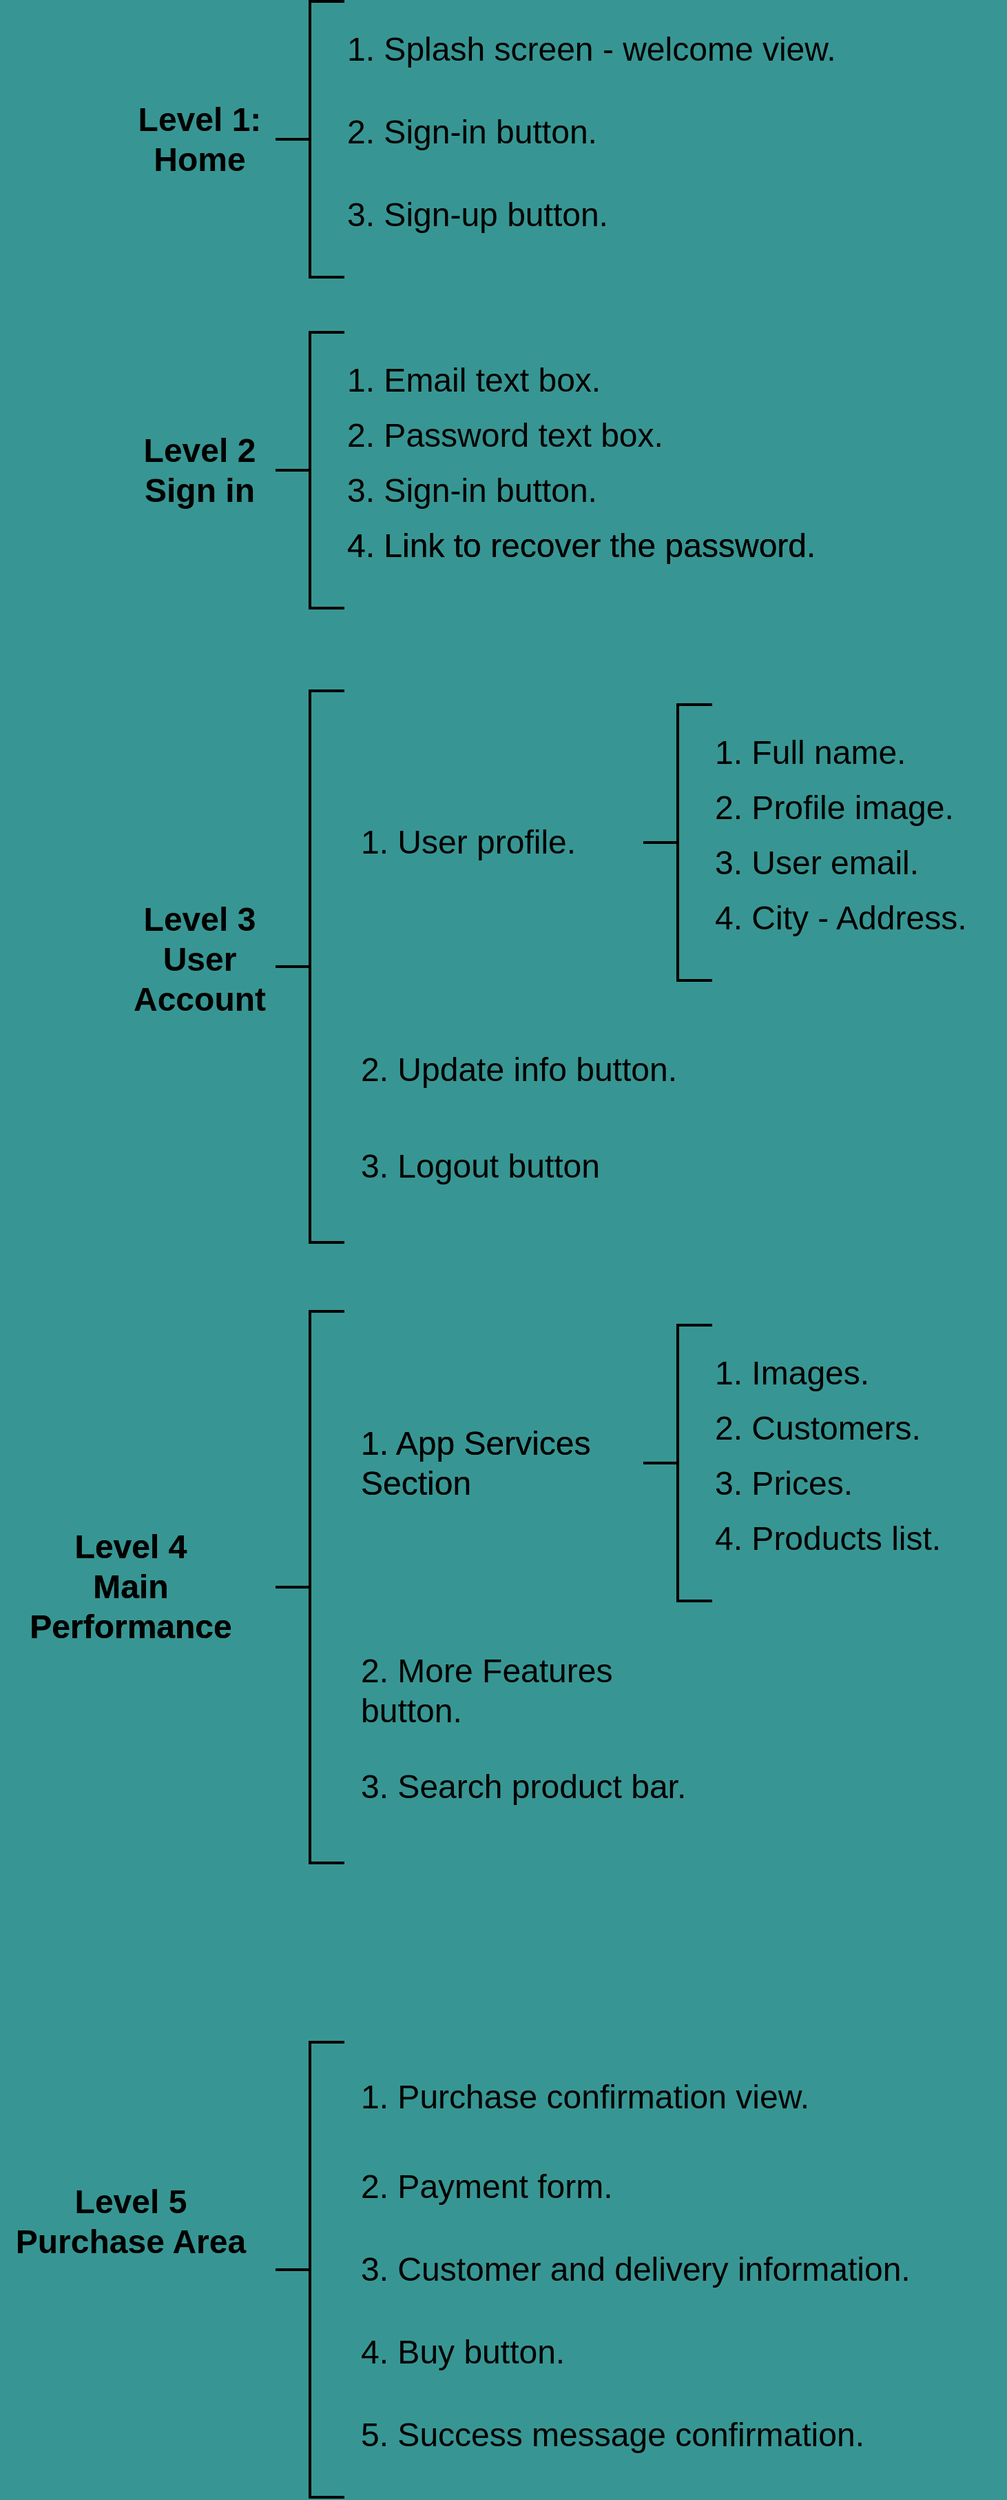 <mxfile version="20.8.18" type="github">
  <diagram name="Página-1" id="5FLPpfYfbuW2A5UojxIr">
    <mxGraphModel dx="2361" dy="1106" grid="0" gridSize="10" guides="1" tooltips="1" connect="1" arrows="1" fold="1" page="0" pageScale="1" pageWidth="827" pageHeight="1169" background="#379693" math="0" shadow="0">
      <root>
        <mxCell id="0" />
        <mxCell id="1" parent="0" />
        <mxCell id="kRpjeAVi8ghjUZTDgTd5-1" value="&lt;font style=&quot;font-size: 24px;&quot;&gt;&lt;b&gt;Level 1:&lt;br&gt;Home&lt;br&gt;&lt;/b&gt;&lt;/font&gt;" style="text;html=1;strokeColor=none;fillColor=none;align=center;verticalAlign=middle;whiteSpace=wrap;rounded=0;" vertex="1" parent="1">
          <mxGeometry x="20" y="145" width="110" height="30" as="geometry" />
        </mxCell>
        <mxCell id="kRpjeAVi8ghjUZTDgTd5-2" value="" style="strokeWidth=2;html=1;shape=mxgraph.flowchart.annotation_2;align=left;labelPosition=right;pointerEvents=1;fontSize=24;" vertex="1" parent="1">
          <mxGeometry x="130" y="60" width="50" height="200" as="geometry" />
        </mxCell>
        <mxCell id="kRpjeAVi8ghjUZTDgTd5-3" value="1. Splash screen - welcome view.&amp;nbsp;" style="text;html=1;strokeColor=none;fillColor=none;align=left;verticalAlign=middle;whiteSpace=wrap;rounded=0;fontSize=24;" vertex="1" parent="1">
          <mxGeometry x="180" y="80" width="380" height="30" as="geometry" />
        </mxCell>
        <mxCell id="kRpjeAVi8ghjUZTDgTd5-4" value="2. Sign-in button." style="text;html=1;strokeColor=none;fillColor=none;align=left;verticalAlign=middle;whiteSpace=wrap;rounded=0;fontSize=24;" vertex="1" parent="1">
          <mxGeometry x="180" y="140" width="300" height="30" as="geometry" />
        </mxCell>
        <mxCell id="kRpjeAVi8ghjUZTDgTd5-5" value="3. Sign-up button." style="text;html=1;strokeColor=none;fillColor=none;align=left;verticalAlign=middle;whiteSpace=wrap;rounded=0;fontSize=24;" vertex="1" parent="1">
          <mxGeometry x="180" y="200" width="300" height="30" as="geometry" />
        </mxCell>
        <mxCell id="kRpjeAVi8ghjUZTDgTd5-6" value="&lt;font style=&quot;font-size: 24px;&quot;&gt;&lt;b&gt;Level 2 Sign in&lt;/b&gt;&lt;/font&gt;" style="text;html=1;strokeColor=none;fillColor=none;align=center;verticalAlign=middle;whiteSpace=wrap;rounded=0;" vertex="1" parent="1">
          <mxGeometry x="20" y="385" width="110" height="30" as="geometry" />
        </mxCell>
        <mxCell id="kRpjeAVi8ghjUZTDgTd5-7" value="" style="strokeWidth=2;html=1;shape=mxgraph.flowchart.annotation_2;align=left;labelPosition=right;pointerEvents=1;fontSize=24;" vertex="1" parent="1">
          <mxGeometry x="130" y="300" width="50" height="200" as="geometry" />
        </mxCell>
        <mxCell id="kRpjeAVi8ghjUZTDgTd5-8" value="1. Email text box." style="text;html=1;strokeColor=none;fillColor=none;align=left;verticalAlign=middle;whiteSpace=wrap;rounded=0;fontSize=24;" vertex="1" parent="1">
          <mxGeometry x="180" y="320" width="380" height="30" as="geometry" />
        </mxCell>
        <mxCell id="kRpjeAVi8ghjUZTDgTd5-9" value="2. Password text box." style="text;html=1;strokeColor=none;fillColor=none;align=left;verticalAlign=middle;whiteSpace=wrap;rounded=0;fontSize=24;" vertex="1" parent="1">
          <mxGeometry x="180" y="360" width="300" height="30" as="geometry" />
        </mxCell>
        <mxCell id="kRpjeAVi8ghjUZTDgTd5-10" value="3. Sign-in button." style="text;html=1;strokeColor=none;fillColor=none;align=left;verticalAlign=middle;whiteSpace=wrap;rounded=0;fontSize=24;" vertex="1" parent="1">
          <mxGeometry x="180" y="400" width="300" height="30" as="geometry" />
        </mxCell>
        <mxCell id="kRpjeAVi8ghjUZTDgTd5-11" value="4. Link to recover the password." style="text;html=1;strokeColor=none;fillColor=none;align=left;verticalAlign=middle;whiteSpace=wrap;rounded=0;fontSize=24;" vertex="1" parent="1">
          <mxGeometry x="180" y="440" width="370" height="30" as="geometry" />
        </mxCell>
        <mxCell id="kRpjeAVi8ghjUZTDgTd5-12" value="&lt;font style=&quot;font-size: 24px;&quot;&gt;&lt;b&gt;Level 3 User Account&lt;/b&gt;&lt;/font&gt;" style="text;html=1;strokeColor=none;fillColor=none;align=center;verticalAlign=middle;whiteSpace=wrap;rounded=0;" vertex="1" parent="1">
          <mxGeometry x="20" y="740" width="110" height="30" as="geometry" />
        </mxCell>
        <mxCell id="kRpjeAVi8ghjUZTDgTd5-13" value="" style="strokeWidth=2;html=1;shape=mxgraph.flowchart.annotation_2;align=left;labelPosition=right;pointerEvents=1;fontSize=24;" vertex="1" parent="1">
          <mxGeometry x="130" y="560" width="50" height="400" as="geometry" />
        </mxCell>
        <mxCell id="kRpjeAVi8ghjUZTDgTd5-15" value="" style="strokeWidth=2;html=1;shape=mxgraph.flowchart.annotation_2;align=left;labelPosition=right;pointerEvents=1;fontSize=24;" vertex="1" parent="1">
          <mxGeometry x="130" y="300" width="50" height="200" as="geometry" />
        </mxCell>
        <mxCell id="kRpjeAVi8ghjUZTDgTd5-16" value="4. Link to recover the password." style="text;html=1;strokeColor=none;fillColor=none;align=left;verticalAlign=middle;whiteSpace=wrap;rounded=0;fontSize=24;" vertex="1" parent="1">
          <mxGeometry x="180" y="440" width="370" height="30" as="geometry" />
        </mxCell>
        <mxCell id="kRpjeAVi8ghjUZTDgTd5-17" value="1. Full name." style="text;html=1;strokeColor=none;fillColor=none;align=left;verticalAlign=middle;whiteSpace=wrap;rounded=0;fontSize=24;" vertex="1" parent="1">
          <mxGeometry x="447" y="590" width="163" height="30" as="geometry" />
        </mxCell>
        <mxCell id="kRpjeAVi8ghjUZTDgTd5-18" value="2. Profile image." style="text;html=1;strokeColor=none;fillColor=none;align=left;verticalAlign=middle;whiteSpace=wrap;rounded=0;fontSize=24;" vertex="1" parent="1">
          <mxGeometry x="447" y="630" width="203" height="30" as="geometry" />
        </mxCell>
        <mxCell id="kRpjeAVi8ghjUZTDgTd5-19" value="" style="strokeWidth=2;html=1;shape=mxgraph.flowchart.annotation_2;align=left;labelPosition=right;pointerEvents=1;fontSize=24;" vertex="1" parent="1">
          <mxGeometry x="397" y="570" width="50" height="200" as="geometry" />
        </mxCell>
        <mxCell id="kRpjeAVi8ghjUZTDgTd5-20" value="4. City - Address." style="text;html=1;strokeColor=none;fillColor=none;align=left;verticalAlign=middle;whiteSpace=wrap;rounded=0;fontSize=24;" vertex="1" parent="1">
          <mxGeometry x="447" y="710" width="213" height="30" as="geometry" />
        </mxCell>
        <mxCell id="kRpjeAVi8ghjUZTDgTd5-21" value="3. User email." style="text;html=1;strokeColor=none;fillColor=none;align=left;verticalAlign=middle;whiteSpace=wrap;rounded=0;fontSize=24;" vertex="1" parent="1">
          <mxGeometry x="447" y="670" width="183" height="30" as="geometry" />
        </mxCell>
        <mxCell id="kRpjeAVi8ghjUZTDgTd5-28" value="1. User profile." style="text;html=1;strokeColor=none;fillColor=none;align=left;verticalAlign=middle;whiteSpace=wrap;rounded=0;fontSize=24;" vertex="1" parent="1">
          <mxGeometry x="190" y="655" width="170" height="30" as="geometry" />
        </mxCell>
        <mxCell id="kRpjeAVi8ghjUZTDgTd5-29" value="2. Update info button." style="text;html=1;strokeColor=none;fillColor=none;align=left;verticalAlign=middle;whiteSpace=wrap;rounded=0;fontSize=24;" vertex="1" parent="1">
          <mxGeometry x="190" y="820" width="250" height="30" as="geometry" />
        </mxCell>
        <mxCell id="kRpjeAVi8ghjUZTDgTd5-30" value="3. Logout button" style="text;html=1;strokeColor=none;fillColor=none;align=left;verticalAlign=middle;whiteSpace=wrap;rounded=0;fontSize=24;" vertex="1" parent="1">
          <mxGeometry x="190" y="890" width="250" height="30" as="geometry" />
        </mxCell>
        <mxCell id="kRpjeAVi8ghjUZTDgTd5-31" value="&lt;font style=&quot;font-size: 24px;&quot;&gt;&lt;b&gt;Level 4 &lt;br&gt;Main Performance&lt;/b&gt;&lt;/font&gt;" style="text;html=1;strokeColor=none;fillColor=none;align=center;verticalAlign=middle;whiteSpace=wrap;rounded=0;" vertex="1" parent="1">
          <mxGeometry x="-70" y="1170" width="190" height="80" as="geometry" />
        </mxCell>
        <mxCell id="kRpjeAVi8ghjUZTDgTd5-32" value="" style="strokeWidth=2;html=1;shape=mxgraph.flowchart.annotation_2;align=left;labelPosition=right;pointerEvents=1;fontSize=24;" vertex="1" parent="1">
          <mxGeometry x="130" y="1010" width="50" height="400" as="geometry" />
        </mxCell>
        <mxCell id="kRpjeAVi8ghjUZTDgTd5-33" value="1. Images." style="text;html=1;strokeColor=none;fillColor=none;align=left;verticalAlign=middle;whiteSpace=wrap;rounded=0;fontSize=24;" vertex="1" parent="1">
          <mxGeometry x="447" y="1040" width="163" height="30" as="geometry" />
        </mxCell>
        <mxCell id="kRpjeAVi8ghjUZTDgTd5-34" value="" style="strokeWidth=2;html=1;shape=mxgraph.flowchart.annotation_2;align=left;labelPosition=right;pointerEvents=1;fontSize=24;" vertex="1" parent="1">
          <mxGeometry x="397" y="1020" width="50" height="200" as="geometry" />
        </mxCell>
        <mxCell id="kRpjeAVi8ghjUZTDgTd5-35" value="1. App Services Section" style="text;html=1;strokeColor=none;fillColor=none;align=left;verticalAlign=middle;whiteSpace=wrap;rounded=0;fontSize=24;" vertex="1" parent="1">
          <mxGeometry x="190" y="1105" width="170" height="30" as="geometry" />
        </mxCell>
        <mxCell id="kRpjeAVi8ghjUZTDgTd5-36" value="2. More Features button." style="text;html=1;strokeColor=none;fillColor=none;align=left;verticalAlign=middle;whiteSpace=wrap;rounded=0;fontSize=24;" vertex="1" parent="1">
          <mxGeometry x="190" y="1270" width="250" height="30" as="geometry" />
        </mxCell>
        <mxCell id="kRpjeAVi8ghjUZTDgTd5-37" value="3. Search product bar." style="text;html=1;strokeColor=none;fillColor=none;align=left;verticalAlign=middle;whiteSpace=wrap;rounded=0;fontSize=24;" vertex="1" parent="1">
          <mxGeometry x="190" y="1340" width="250" height="30" as="geometry" />
        </mxCell>
        <mxCell id="kRpjeAVi8ghjUZTDgTd5-38" value="2. Customers." style="text;html=1;strokeColor=none;fillColor=none;align=left;verticalAlign=middle;whiteSpace=wrap;rounded=0;fontSize=24;" vertex="1" parent="1">
          <mxGeometry x="447" y="1080" width="203" height="30" as="geometry" />
        </mxCell>
        <mxCell id="kRpjeAVi8ghjUZTDgTd5-39" value="4. Products list." style="text;html=1;strokeColor=none;fillColor=none;align=left;verticalAlign=middle;whiteSpace=wrap;rounded=0;fontSize=24;" vertex="1" parent="1">
          <mxGeometry x="447" y="1160" width="213" height="30" as="geometry" />
        </mxCell>
        <mxCell id="kRpjeAVi8ghjUZTDgTd5-40" value="3. Prices." style="text;html=1;strokeColor=none;fillColor=none;align=left;verticalAlign=middle;whiteSpace=wrap;rounded=0;fontSize=24;" vertex="1" parent="1">
          <mxGeometry x="447" y="1120" width="183" height="30" as="geometry" />
        </mxCell>
        <mxCell id="kRpjeAVi8ghjUZTDgTd5-43" value="&lt;font style=&quot;font-size: 24px;&quot;&gt;&lt;b&gt;Level 4 &lt;br&gt;Main Performance&lt;/b&gt;&lt;/font&gt;" style="text;html=1;strokeColor=none;fillColor=none;align=center;verticalAlign=middle;whiteSpace=wrap;rounded=0;" vertex="1" parent="1">
          <mxGeometry x="-70" y="1170" width="190" height="80" as="geometry" />
        </mxCell>
        <mxCell id="kRpjeAVi8ghjUZTDgTd5-44" value="" style="strokeWidth=2;html=1;shape=mxgraph.flowchart.annotation_2;align=left;labelPosition=right;pointerEvents=1;fontSize=24;" vertex="1" parent="1">
          <mxGeometry x="130" y="1010" width="50" height="400" as="geometry" />
        </mxCell>
        <mxCell id="kRpjeAVi8ghjUZTDgTd5-45" value="1. App Services Section" style="text;html=1;strokeColor=none;fillColor=none;align=left;verticalAlign=middle;whiteSpace=wrap;rounded=0;fontSize=24;" vertex="1" parent="1">
          <mxGeometry x="190" y="1105" width="170" height="30" as="geometry" />
        </mxCell>
        <mxCell id="kRpjeAVi8ghjUZTDgTd5-48" value="2. Payment form." style="text;html=1;strokeColor=none;fillColor=none;align=left;verticalAlign=middle;whiteSpace=wrap;rounded=0;fontSize=24;" vertex="1" parent="1">
          <mxGeometry x="190" y="1630" width="330" height="30" as="geometry" />
        </mxCell>
        <mxCell id="kRpjeAVi8ghjUZTDgTd5-49" value="3. Customer and delivery information." style="text;html=1;strokeColor=none;fillColor=none;align=left;verticalAlign=middle;whiteSpace=wrap;rounded=0;fontSize=24;" vertex="1" parent="1">
          <mxGeometry x="190" y="1690" width="420" height="30" as="geometry" />
        </mxCell>
        <mxCell id="kRpjeAVi8ghjUZTDgTd5-53" value="&lt;font style=&quot;font-size: 24px;&quot;&gt;&lt;b&gt;Level 5&lt;br&gt;Purchase Area&lt;/b&gt;&lt;/font&gt;" style="text;html=1;strokeColor=none;fillColor=none;align=center;verticalAlign=middle;whiteSpace=wrap;rounded=0;" vertex="1" parent="1">
          <mxGeometry x="-70" y="1630" width="190" height="80" as="geometry" />
        </mxCell>
        <mxCell id="kRpjeAVi8ghjUZTDgTd5-54" value="" style="strokeWidth=2;html=1;shape=mxgraph.flowchart.annotation_2;align=left;labelPosition=right;pointerEvents=1;fontSize=24;" vertex="1" parent="1">
          <mxGeometry x="130" y="1540" width="50" height="330" as="geometry" />
        </mxCell>
        <mxCell id="kRpjeAVi8ghjUZTDgTd5-55" value="1. Purchase confirmation view." style="text;html=1;strokeColor=none;fillColor=none;align=left;verticalAlign=middle;whiteSpace=wrap;rounded=0;fontSize=24;" vertex="1" parent="1">
          <mxGeometry x="190" y="1565" width="340" height="30" as="geometry" />
        </mxCell>
        <mxCell id="kRpjeAVi8ghjUZTDgTd5-61" value="4. Buy button." style="text;html=1;strokeColor=none;fillColor=none;align=left;verticalAlign=middle;whiteSpace=wrap;rounded=0;fontSize=24;" vertex="1" parent="1">
          <mxGeometry x="190" y="1750" width="330" height="30" as="geometry" />
        </mxCell>
        <mxCell id="kRpjeAVi8ghjUZTDgTd5-62" value="5. Success message confirmation." style="text;html=1;strokeColor=none;fillColor=none;align=left;verticalAlign=middle;whiteSpace=wrap;rounded=0;fontSize=24;" vertex="1" parent="1">
          <mxGeometry x="190" y="1810" width="370" height="30" as="geometry" />
        </mxCell>
      </root>
    </mxGraphModel>
  </diagram>
</mxfile>
